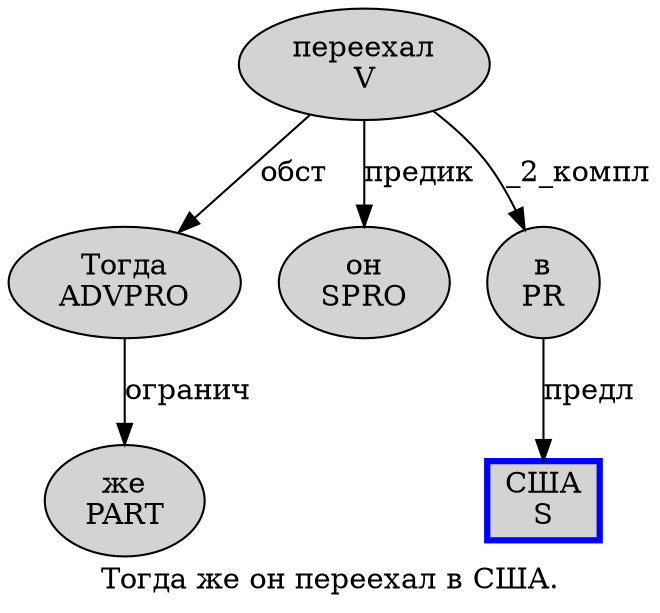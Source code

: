 digraph SENTENCE_424 {
	graph [label="Тогда же он переехал в США."]
	node [style=filled]
		0 [label="Тогда
ADVPRO" color="" fillcolor=lightgray penwidth=1 shape=ellipse]
		1 [label="же
PART" color="" fillcolor=lightgray penwidth=1 shape=ellipse]
		2 [label="он
SPRO" color="" fillcolor=lightgray penwidth=1 shape=ellipse]
		3 [label="переехал
V" color="" fillcolor=lightgray penwidth=1 shape=ellipse]
		4 [label="в
PR" color="" fillcolor=lightgray penwidth=1 shape=ellipse]
		5 [label="США
S" color=blue fillcolor=lightgray penwidth=3 shape=box]
			4 -> 5 [label="предл"]
			3 -> 0 [label="обст"]
			3 -> 2 [label="предик"]
			3 -> 4 [label="_2_компл"]
			0 -> 1 [label="огранич"]
}